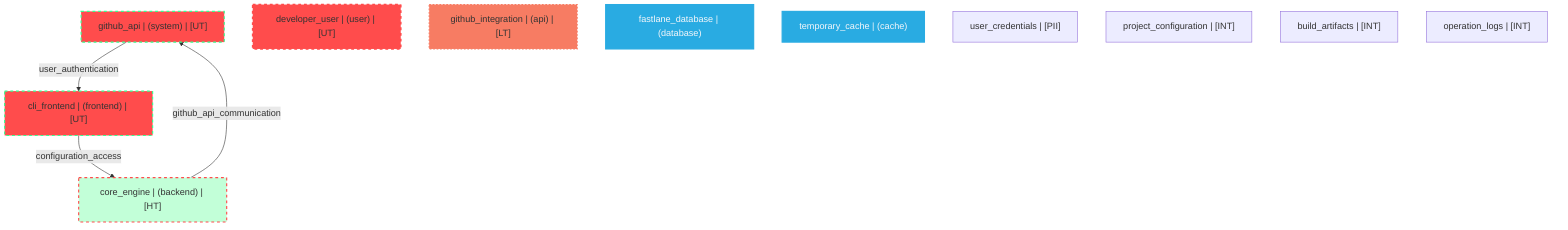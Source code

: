 graph TB
  node_01F8K9B7X6QH4V5Y6Z7W8X9K["github_api | (system) | [UT]"]:::untrusted
  node_01F8K9B7X6QH4V5Y6Z7W8X9L["developer_user | (user) | [UT]"]:::untrusted
  node_01F8K9B7X6QH4V5Y6Z7W8X9F["cli_frontend | (frontend) | [UT]"]:::untrusted
  node_01F8K9B7X6QH4V5Y6Z7W8X9G["core_engine | (backend) | [HT]"]:::highTrust
  node_01F8K9B7X6QH4V5Y6Z7W8X9H["github_integration | (api) | [LT]"]:::lowTrust
  node_01F8K9B7X6QH4V5Y6Z7W8X9I["fastlane_database | (database)"]:::dataStore
  node_01F8K9B7X6QH4V5Y6Z7W8X9J["temporary_cache | (cache)"]:::dataStore
  node_01F8K9B7X6QH4V5Y6Z7W8X9B["user_credentials | [PII]"]:::dataAsset,pii
  node_01F8K9B7X6QH4V5Y6Z7W8X9C["project_configuration | [INT]"]:::dataAsset,internal
  node_01F8K9B7X6QH4V5Y6Z7W8X9D["build_artifacts | [INT]"]:::dataAsset,internal
  node_01F8K9B7X6QH4V5Y6Z7W8X9E["operation_logs | [INT]"]:::dataAsset,internal

  node_01F8K9B7X6QH4V5Y6Z7W8X9K -->|user_authentication| node_01F8K9B7X6QH4V5Y6Z7W8X9F:::encryptedFlow
  node_01F8K9B7X6QH4V5Y6Z7W8X9F -->|configuration_access| node_01F8K9B7X6QH4V5Y6Z7W8X9G:::unencryptedFlow
  node_01F8K9B7X6QH4V5Y6Z7W8X9G -->|github_api_communication| node_01F8K9B7X6QH4V5Y6Z7W8X9K:::encryptedFlow

  classDef externalEntity fill:#FF4C4C,stroke:#FF4C4C,stroke-width:2px,color:#F5F7FA
  classDef process fill:#36FF8F,stroke:#36FF8F,stroke-width:2px,color:#0B0D17
  classDef dataStore fill:#29ABE2,stroke:#29ABE2,stroke-width:2px,color:#F5F7FA
  classDef dataAsset fill:#A259FF,stroke:#c3a4ff,stroke-width:2px,color:#F5F7FA
  classDef untrusted fill:#FF4C4C,stroke:#FF4C4C,stroke-width:3px,stroke-dasharray:5 5
  classDef lowTrust fill:#f77c63,stroke:#f77c63,stroke-width:2px,stroke-dasharray:3 3
  classDef mediumTrust fill:#FFD300,stroke:#FFD300,stroke-width:2px
  classDef highTrust fill:#C2FFD8,stroke:#36FF8F,stroke-width:2px
  classDef veryHighTrust fill:#36FF8F,stroke:#36FF8F,stroke-width:3px
  classDef public fill:#C2FFD8,stroke:#36FF8F,stroke-width:1px
  classDef internal fill:#FFF2B3,stroke:#FFD300,stroke-width:1px
  classDef confidential fill:#FFB3B3,stroke:#FF4C4C,stroke-width:2px
  classDef restricted fill:#FF4C4C,stroke:#FF4C4C,stroke-width:3px
  classDef pii fill:#ffa1ad,stroke:#A259FF,stroke-width:2px
  classDef pci fill:#FF4C4C,stroke:#FF4C4C,stroke-width:3px
  classDef phi fill:#ffa1ad,stroke:#A259FF,stroke-width:3px
  classDef encryptedFlow stroke:#36FF8F,stroke-width:2px
  classDef unencryptedFlow stroke:#FF4C4C,stroke-width:2px,stroke-dasharray:5 5
  classDef authenticatedFlow stroke:#29ABE2,stroke-width:2px
  classDef trustBoundary fill:transparent,stroke:#2E3440,stroke-width:3px,stroke-dasharray:10 5